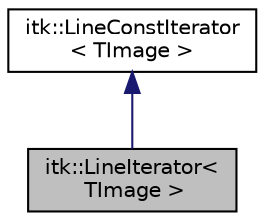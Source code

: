 digraph "itk::LineIterator&lt; TImage &gt;"
{
 // LATEX_PDF_SIZE
  edge [fontname="Helvetica",fontsize="10",labelfontname="Helvetica",labelfontsize="10"];
  node [fontname="Helvetica",fontsize="10",shape=record];
  Node1 [label="itk::LineIterator\<\l TImage \>",height=0.2,width=0.4,color="black", fillcolor="grey75", style="filled", fontcolor="black",tooltip="An iterator that walks a Bresenham line through an ND image with write access to pixels."];
  Node2 -> Node1 [dir="back",color="midnightblue",fontsize="10",style="solid",fontname="Helvetica"];
  Node2 [label="itk::LineConstIterator\l\< TImage \>",height=0.2,width=0.4,color="black", fillcolor="white", style="filled",URL="$classitk_1_1LineConstIterator.html",tooltip="An iterator that walks a Bresenham line through an ND image with read-only access to pixels."];
}
